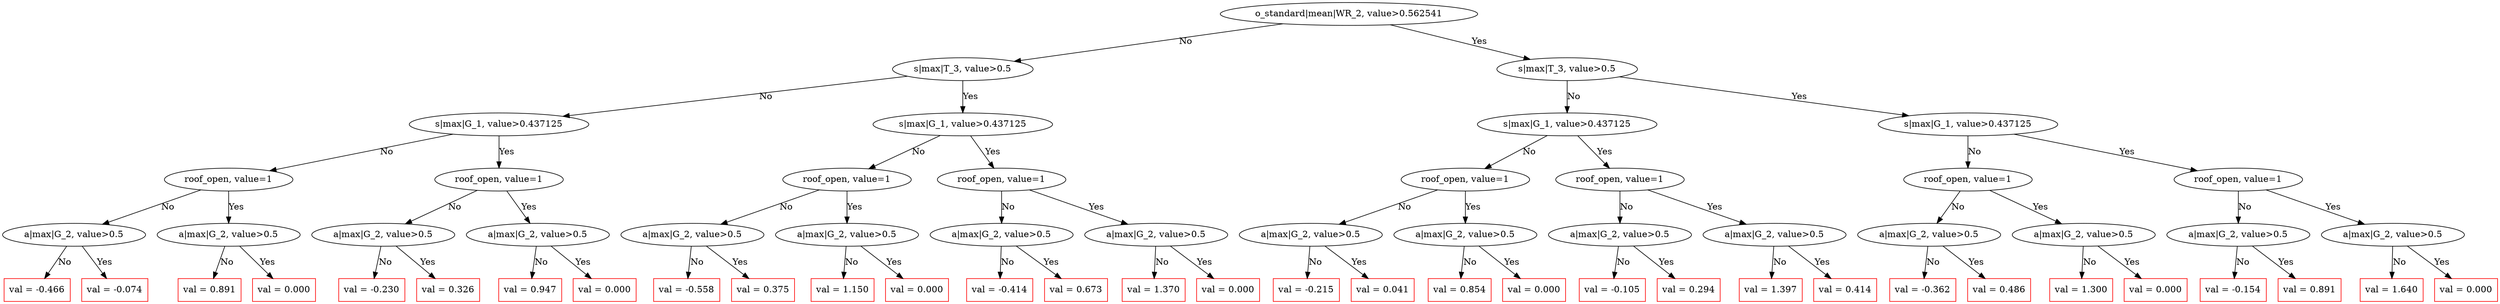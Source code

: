 digraph {
	0 [label="o_standard|mean|WR_2, value>0.562541" color=black shape=ellipse]
	1 [label="s|max|T_3, value>0.5" color=black shape=ellipse]
	0 -> 1 [label=No]
	2 [label="s|max|T_3, value>0.5" color=black shape=ellipse]
	0 -> 2 [label=Yes]
	3 [label="s|max|G_1, value>0.437125" color=black shape=ellipse]
	1 -> 3 [label=No]
	4 [label="s|max|G_1, value>0.437125" color=black shape=ellipse]
	1 -> 4 [label=Yes]
	5 [label="s|max|G_1, value>0.437125" color=black shape=ellipse]
	2 -> 5 [label=No]
	6 [label="s|max|G_1, value>0.437125" color=black shape=ellipse]
	2 -> 6 [label=Yes]
	7 [label="roof_open, value=1" color=black shape=ellipse]
	3 -> 7 [label=No]
	8 [label="roof_open, value=1" color=black shape=ellipse]
	3 -> 8 [label=Yes]
	9 [label="roof_open, value=1" color=black shape=ellipse]
	4 -> 9 [label=No]
	10 [label="roof_open, value=1" color=black shape=ellipse]
	4 -> 10 [label=Yes]
	11 [label="roof_open, value=1" color=black shape=ellipse]
	5 -> 11 [label=No]
	12 [label="roof_open, value=1" color=black shape=ellipse]
	5 -> 12 [label=Yes]
	13 [label="roof_open, value=1" color=black shape=ellipse]
	6 -> 13 [label=No]
	14 [label="roof_open, value=1" color=black shape=ellipse]
	6 -> 14 [label=Yes]
	15 [label="a|max|G_2, value>0.5" color=black shape=ellipse]
	7 -> 15 [label=No]
	16 [label="a|max|G_2, value>0.5" color=black shape=ellipse]
	7 -> 16 [label=Yes]
	17 [label="a|max|G_2, value>0.5" color=black shape=ellipse]
	8 -> 17 [label=No]
	18 [label="a|max|G_2, value>0.5" color=black shape=ellipse]
	8 -> 18 [label=Yes]
	19 [label="a|max|G_2, value>0.5" color=black shape=ellipse]
	9 -> 19 [label=No]
	20 [label="a|max|G_2, value>0.5" color=black shape=ellipse]
	9 -> 20 [label=Yes]
	21 [label="a|max|G_2, value>0.5" color=black shape=ellipse]
	10 -> 21 [label=No]
	22 [label="a|max|G_2, value>0.5" color=black shape=ellipse]
	10 -> 22 [label=Yes]
	23 [label="a|max|G_2, value>0.5" color=black shape=ellipse]
	11 -> 23 [label=No]
	24 [label="a|max|G_2, value>0.5" color=black shape=ellipse]
	11 -> 24 [label=Yes]
	25 [label="a|max|G_2, value>0.5" color=black shape=ellipse]
	12 -> 25 [label=No]
	26 [label="a|max|G_2, value>0.5" color=black shape=ellipse]
	12 -> 26 [label=Yes]
	27 [label="a|max|G_2, value>0.5" color=black shape=ellipse]
	13 -> 27 [label=No]
	28 [label="a|max|G_2, value>0.5" color=black shape=ellipse]
	13 -> 28 [label=Yes]
	29 [label="a|max|G_2, value>0.5" color=black shape=ellipse]
	14 -> 29 [label=No]
	30 [label="a|max|G_2, value>0.5" color=black shape=ellipse]
	14 -> 30 [label=Yes]
	31 [label="val = -0.466
" color=red shape=rect]
	15 -> 31 [label=No]
	32 [label="val = -0.074
" color=red shape=rect]
	15 -> 32 [label=Yes]
	33 [label="val = 0.891
" color=red shape=rect]
	16 -> 33 [label=No]
	34 [label="val = 0.000
" color=red shape=rect]
	16 -> 34 [label=Yes]
	35 [label="val = -0.230
" color=red shape=rect]
	17 -> 35 [label=No]
	36 [label="val = 0.326
" color=red shape=rect]
	17 -> 36 [label=Yes]
	37 [label="val = 0.947
" color=red shape=rect]
	18 -> 37 [label=No]
	38 [label="val = 0.000
" color=red shape=rect]
	18 -> 38 [label=Yes]
	39 [label="val = -0.558
" color=red shape=rect]
	19 -> 39 [label=No]
	40 [label="val = 0.375
" color=red shape=rect]
	19 -> 40 [label=Yes]
	41 [label="val = 1.150
" color=red shape=rect]
	20 -> 41 [label=No]
	42 [label="val = 0.000
" color=red shape=rect]
	20 -> 42 [label=Yes]
	43 [label="val = -0.414
" color=red shape=rect]
	21 -> 43 [label=No]
	44 [label="val = 0.673
" color=red shape=rect]
	21 -> 44 [label=Yes]
	45 [label="val = 1.370
" color=red shape=rect]
	22 -> 45 [label=No]
	46 [label="val = 0.000
" color=red shape=rect]
	22 -> 46 [label=Yes]
	47 [label="val = -0.215
" color=red shape=rect]
	23 -> 47 [label=No]
	48 [label="val = 0.041
" color=red shape=rect]
	23 -> 48 [label=Yes]
	49 [label="val = 0.854
" color=red shape=rect]
	24 -> 49 [label=No]
	50 [label="val = 0.000
" color=red shape=rect]
	24 -> 50 [label=Yes]
	51 [label="val = -0.105
" color=red shape=rect]
	25 -> 51 [label=No]
	52 [label="val = 0.294
" color=red shape=rect]
	25 -> 52 [label=Yes]
	53 [label="val = 1.397
" color=red shape=rect]
	26 -> 53 [label=No]
	54 [label="val = 0.414
" color=red shape=rect]
	26 -> 54 [label=Yes]
	55 [label="val = -0.362
" color=red shape=rect]
	27 -> 55 [label=No]
	56 [label="val = 0.486
" color=red shape=rect]
	27 -> 56 [label=Yes]
	57 [label="val = 1.300
" color=red shape=rect]
	28 -> 57 [label=No]
	58 [label="val = 0.000
" color=red shape=rect]
	28 -> 58 [label=Yes]
	59 [label="val = -0.154
" color=red shape=rect]
	29 -> 59 [label=No]
	60 [label="val = 0.891
" color=red shape=rect]
	29 -> 60 [label=Yes]
	61 [label="val = 1.640
" color=red shape=rect]
	30 -> 61 [label=No]
	62 [label="val = 0.000
" color=red shape=rect]
	30 -> 62 [label=Yes]
}
